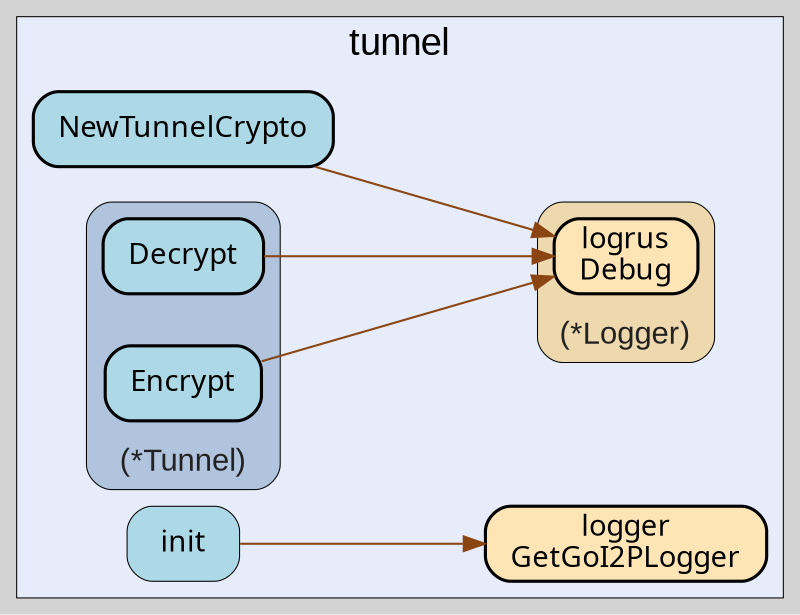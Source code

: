 digraph gocallvis {
    label="";
    labeljust="l";
    fontname="Arial";
    fontsize="14";
    rankdir="LR";
    bgcolor="lightgray";
    style="solid";
    penwidth="0.5";
    pad="0.0";
    nodesep="0.35";

    node [shape="box" style="filled,rounded" fillcolor="honeydew" fontname="Verdana" penwidth="1.0" margin="0.16,0.0"];
    edge [minlen="2"]

    subgraph "cluster_focus" {
        fontsize="18";
bgcolor="#e6ecfa";
label="tunnel";
labelloc="t";
labeljust="c";
        
        "github.com/go-i2p/crypto/tunnel.init" [ fillcolor="lightblue" label="init" penwidth="0.5" tooltip="github.com/go-i2p/crypto/tunnel.init | defined in .:0\nat constants.go:7: calling [github.com/go-i2p/logger.GetGoI2PLogger]" ]
        "github.com/go-i2p/logger.GetGoI2PLogger" [ fillcolor="moccasin" label="logger\nGetGoI2PLogger" penwidth="1.5" tooltip="github.com/go-i2p/logger.GetGoI2PLogger | defined in log.go:120" ]
        "github.com/go-i2p/crypto/tunnel.NewTunnelCrypto" [ fillcolor="lightblue" label="NewTunnelCrypto" penwidth="1.5" tooltip="github.com/go-i2p/crypto/tunnel.NewTunnelCrypto | defined in tunnel_struct.go:18\nat tunnel_struct.go:19: calling [(*github.com/sirupsen/logrus.Logger).Debug]\nat tunnel_struct.go:31: calling [(*github.com/sirupsen/logrus.Logger).Debug]" ]
        
        subgraph "cluster_*github.com/go-i2p/crypto/tunnel.Tunnel" {
        fontsize="15";
fontcolor="#222222";
labelloc="b";
label="(*Tunnel)";
penwidth="0.5";
style="rounded,filled";
fillcolor="lightsteelblue";
tooltip="type: *github.com/go-i2p/crypto/tunnel.Tunnel";
        
        "(*github.com/go-i2p/crypto/tunnel.Tunnel).Encrypt" [ fillcolor="lightblue" label="Encrypt" penwidth="1.5" tooltip="(*github.com/go-i2p/crypto/tunnel.Tunnel).Encrypt | defined in tunnel_struct.go:38\nat tunnel_struct.go:39: calling [(*github.com/sirupsen/logrus.Logger).Debug]\nat tunnel_struct.go:45: calling [(*github.com/sirupsen/logrus.Logger).Debug]" ]
        "(*github.com/go-i2p/crypto/tunnel.Tunnel).Decrypt" [ fillcolor="lightblue" label="Decrypt" penwidth="1.5" tooltip="(*github.com/go-i2p/crypto/tunnel.Tunnel).Decrypt | defined in tunnel_struct.go:50\nat tunnel_struct.go:51: calling [(*github.com/sirupsen/logrus.Logger).Debug]\nat tunnel_struct.go:57: calling [(*github.com/sirupsen/logrus.Logger).Debug]" ]
        
    }

        subgraph "cluster_*github.com/sirupsen/logrus.Logger" {
        fillcolor="wheat2";
label="(*Logger)";
tooltip="type: *github.com/sirupsen/logrus.Logger";
penwidth="0.5";
fontsize="15";
fontcolor="#222222";
labelloc="b";
style="rounded,filled";
        
        "(*github.com/sirupsen/logrus.Logger).Debug" [ fillcolor="moccasin" label="logrus\nDebug" penwidth="1.5" tooltip="(*github.com/sirupsen/logrus.Logger).Debug | defined in logger.go:221" ]
        
    }

    }

    "github.com/go-i2p/crypto/tunnel.NewTunnelCrypto" -> "(*github.com/sirupsen/logrus.Logger).Debug" [ color="saddlebrown" tooltip="at tunnel_struct.go:19: calling [(*github.com/sirupsen/logrus.Logger).Debug]\nat tunnel_struct.go:31: calling [(*github.com/sirupsen/logrus.Logger).Debug]" ]
    "github.com/go-i2p/crypto/tunnel.init" -> "github.com/go-i2p/logger.GetGoI2PLogger" [ color="saddlebrown" tooltip="at constants.go:7: calling [github.com/go-i2p/logger.GetGoI2PLogger]" ]
    "(*github.com/go-i2p/crypto/tunnel.Tunnel).Encrypt" -> "(*github.com/sirupsen/logrus.Logger).Debug" [ color="saddlebrown" tooltip="at tunnel_struct.go:39: calling [(*github.com/sirupsen/logrus.Logger).Debug]\nat tunnel_struct.go:45: calling [(*github.com/sirupsen/logrus.Logger).Debug]" ]
    "(*github.com/go-i2p/crypto/tunnel.Tunnel).Decrypt" -> "(*github.com/sirupsen/logrus.Logger).Debug" [ color="saddlebrown" tooltip="at tunnel_struct.go:51: calling [(*github.com/sirupsen/logrus.Logger).Debug]\nat tunnel_struct.go:57: calling [(*github.com/sirupsen/logrus.Logger).Debug]" ]
}
